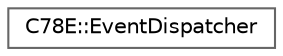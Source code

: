 digraph "Graphical Class Hierarchy"
{
 // LATEX_PDF_SIZE
  bgcolor="transparent";
  edge [fontname=Helvetica,fontsize=10,labelfontname=Helvetica,labelfontsize=10];
  node [fontname=Helvetica,fontsize=10,shape=box,height=0.2,width=0.4];
  rankdir="LR";
  Node0 [id="Node000000",label="C78E::EventDispatcher",height=0.2,width=0.4,color="grey40", fillcolor="white", style="filled",URL="$d3/d79/class_c78_e_1_1_event_dispatcher.html",tooltip=" "];
}

